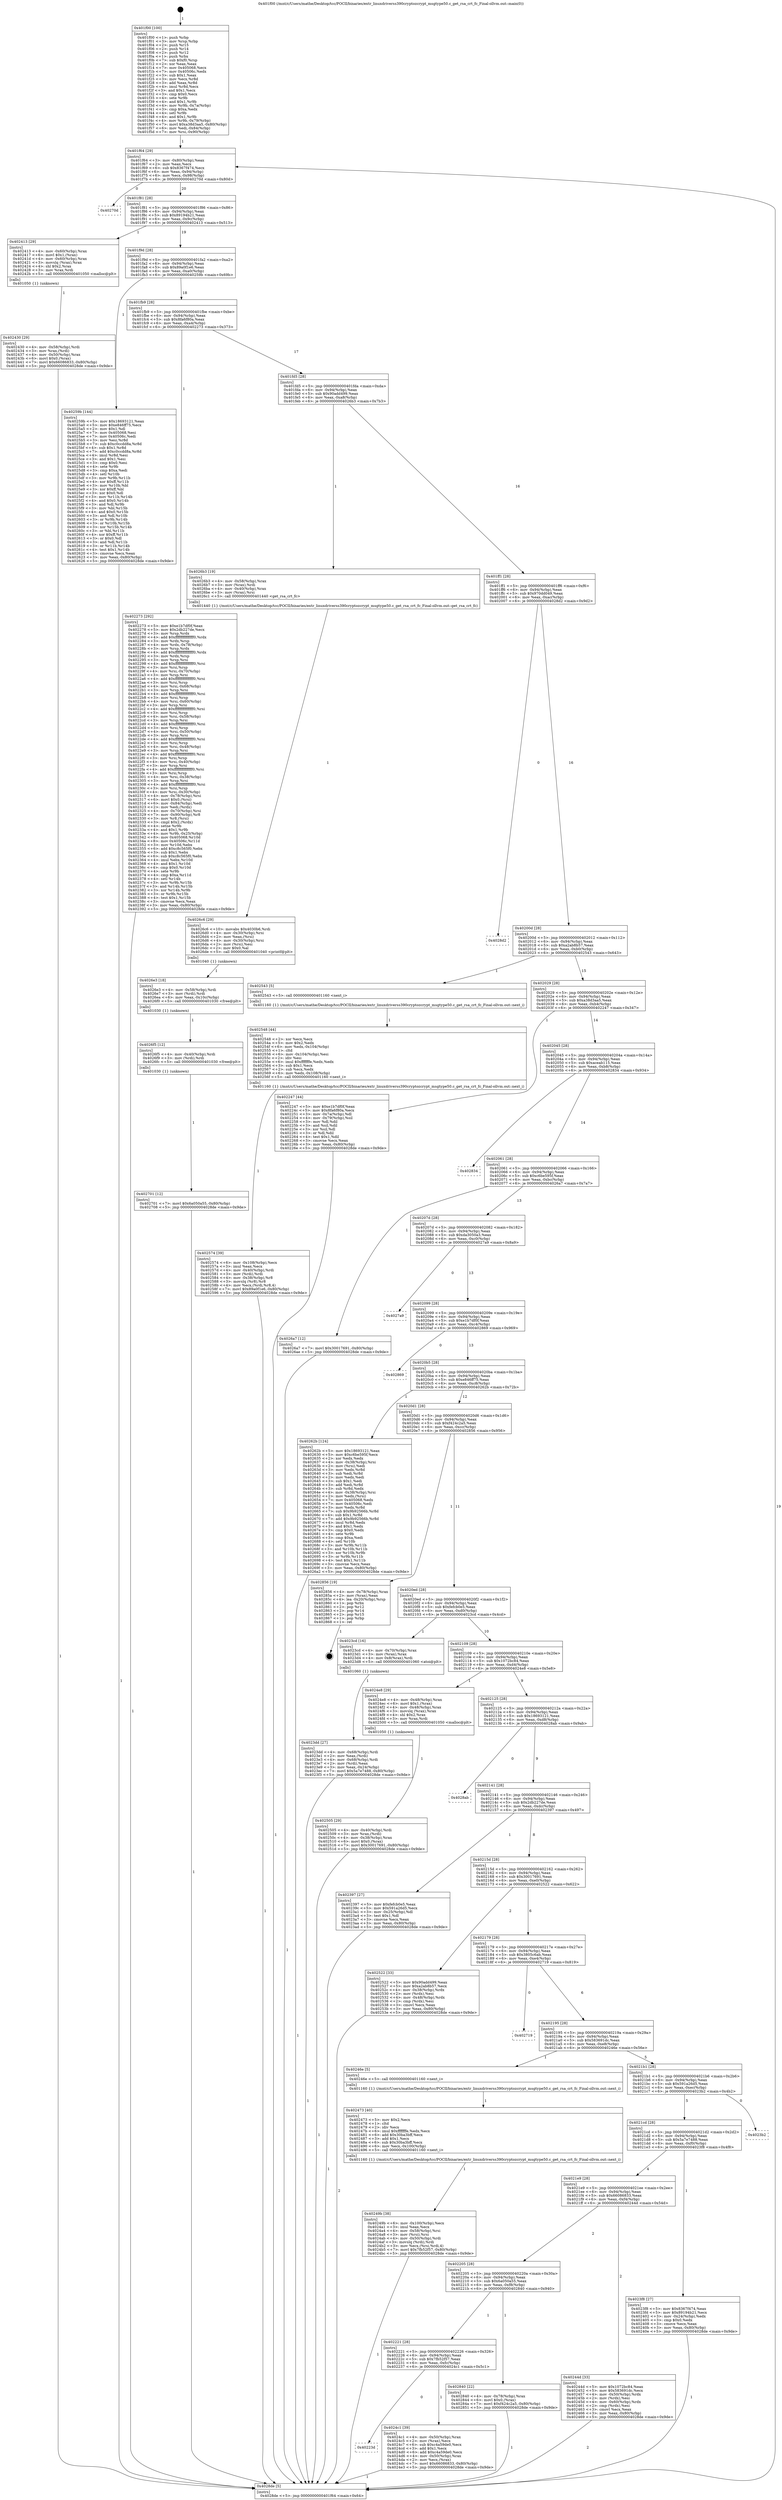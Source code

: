 digraph "0x401f00" {
  label = "0x401f00 (/mnt/c/Users/mathe/Desktop/tcc/POCII/binaries/extr_linuxdriverss390cryptozcrypt_msgtype50.c_get_rsa_crt_fc_Final-ollvm.out::main(0))"
  labelloc = "t"
  node[shape=record]

  Entry [label="",width=0.3,height=0.3,shape=circle,fillcolor=black,style=filled]
  "0x401f64" [label="{
     0x401f64 [29]\l
     | [instrs]\l
     &nbsp;&nbsp;0x401f64 \<+3\>: mov -0x80(%rbp),%eax\l
     &nbsp;&nbsp;0x401f67 \<+2\>: mov %eax,%ecx\l
     &nbsp;&nbsp;0x401f69 \<+6\>: sub $0x8367f474,%ecx\l
     &nbsp;&nbsp;0x401f6f \<+6\>: mov %eax,-0x94(%rbp)\l
     &nbsp;&nbsp;0x401f75 \<+6\>: mov %ecx,-0x98(%rbp)\l
     &nbsp;&nbsp;0x401f7b \<+6\>: je 000000000040270d \<main+0x80d\>\l
  }"]
  "0x40270d" [label="{
     0x40270d\l
  }", style=dashed]
  "0x401f81" [label="{
     0x401f81 [28]\l
     | [instrs]\l
     &nbsp;&nbsp;0x401f81 \<+5\>: jmp 0000000000401f86 \<main+0x86\>\l
     &nbsp;&nbsp;0x401f86 \<+6\>: mov -0x94(%rbp),%eax\l
     &nbsp;&nbsp;0x401f8c \<+5\>: sub $0x89194b21,%eax\l
     &nbsp;&nbsp;0x401f91 \<+6\>: mov %eax,-0x9c(%rbp)\l
     &nbsp;&nbsp;0x401f97 \<+6\>: je 0000000000402413 \<main+0x513\>\l
  }"]
  Exit [label="",width=0.3,height=0.3,shape=circle,fillcolor=black,style=filled,peripheries=2]
  "0x402413" [label="{
     0x402413 [29]\l
     | [instrs]\l
     &nbsp;&nbsp;0x402413 \<+4\>: mov -0x60(%rbp),%rax\l
     &nbsp;&nbsp;0x402417 \<+6\>: movl $0x1,(%rax)\l
     &nbsp;&nbsp;0x40241d \<+4\>: mov -0x60(%rbp),%rax\l
     &nbsp;&nbsp;0x402421 \<+3\>: movslq (%rax),%rax\l
     &nbsp;&nbsp;0x402424 \<+4\>: shl $0x2,%rax\l
     &nbsp;&nbsp;0x402428 \<+3\>: mov %rax,%rdi\l
     &nbsp;&nbsp;0x40242b \<+5\>: call 0000000000401050 \<malloc@plt\>\l
     | [calls]\l
     &nbsp;&nbsp;0x401050 \{1\} (unknown)\l
  }"]
  "0x401f9d" [label="{
     0x401f9d [28]\l
     | [instrs]\l
     &nbsp;&nbsp;0x401f9d \<+5\>: jmp 0000000000401fa2 \<main+0xa2\>\l
     &nbsp;&nbsp;0x401fa2 \<+6\>: mov -0x94(%rbp),%eax\l
     &nbsp;&nbsp;0x401fa8 \<+5\>: sub $0x89a0f1e6,%eax\l
     &nbsp;&nbsp;0x401fad \<+6\>: mov %eax,-0xa0(%rbp)\l
     &nbsp;&nbsp;0x401fb3 \<+6\>: je 000000000040259b \<main+0x69b\>\l
  }"]
  "0x402701" [label="{
     0x402701 [12]\l
     | [instrs]\l
     &nbsp;&nbsp;0x402701 \<+7\>: movl $0x6a050a55,-0x80(%rbp)\l
     &nbsp;&nbsp;0x402708 \<+5\>: jmp 00000000004028de \<main+0x9de\>\l
  }"]
  "0x40259b" [label="{
     0x40259b [144]\l
     | [instrs]\l
     &nbsp;&nbsp;0x40259b \<+5\>: mov $0x18693121,%eax\l
     &nbsp;&nbsp;0x4025a0 \<+5\>: mov $0xe846ff75,%ecx\l
     &nbsp;&nbsp;0x4025a5 \<+2\>: mov $0x1,%dl\l
     &nbsp;&nbsp;0x4025a7 \<+7\>: mov 0x405068,%esi\l
     &nbsp;&nbsp;0x4025ae \<+7\>: mov 0x40506c,%edi\l
     &nbsp;&nbsp;0x4025b5 \<+3\>: mov %esi,%r8d\l
     &nbsp;&nbsp;0x4025b8 \<+7\>: sub $0xc0ccdd8a,%r8d\l
     &nbsp;&nbsp;0x4025bf \<+4\>: sub $0x1,%r8d\l
     &nbsp;&nbsp;0x4025c3 \<+7\>: add $0xc0ccdd8a,%r8d\l
     &nbsp;&nbsp;0x4025ca \<+4\>: imul %r8d,%esi\l
     &nbsp;&nbsp;0x4025ce \<+3\>: and $0x1,%esi\l
     &nbsp;&nbsp;0x4025d1 \<+3\>: cmp $0x0,%esi\l
     &nbsp;&nbsp;0x4025d4 \<+4\>: sete %r9b\l
     &nbsp;&nbsp;0x4025d8 \<+3\>: cmp $0xa,%edi\l
     &nbsp;&nbsp;0x4025db \<+4\>: setl %r10b\l
     &nbsp;&nbsp;0x4025df \<+3\>: mov %r9b,%r11b\l
     &nbsp;&nbsp;0x4025e2 \<+4\>: xor $0xff,%r11b\l
     &nbsp;&nbsp;0x4025e6 \<+3\>: mov %r10b,%bl\l
     &nbsp;&nbsp;0x4025e9 \<+3\>: xor $0xff,%bl\l
     &nbsp;&nbsp;0x4025ec \<+3\>: xor $0x0,%dl\l
     &nbsp;&nbsp;0x4025ef \<+3\>: mov %r11b,%r14b\l
     &nbsp;&nbsp;0x4025f2 \<+4\>: and $0x0,%r14b\l
     &nbsp;&nbsp;0x4025f6 \<+3\>: and %dl,%r9b\l
     &nbsp;&nbsp;0x4025f9 \<+3\>: mov %bl,%r15b\l
     &nbsp;&nbsp;0x4025fc \<+4\>: and $0x0,%r15b\l
     &nbsp;&nbsp;0x402600 \<+3\>: and %dl,%r10b\l
     &nbsp;&nbsp;0x402603 \<+3\>: or %r9b,%r14b\l
     &nbsp;&nbsp;0x402606 \<+3\>: or %r10b,%r15b\l
     &nbsp;&nbsp;0x402609 \<+3\>: xor %r15b,%r14b\l
     &nbsp;&nbsp;0x40260c \<+3\>: or %bl,%r11b\l
     &nbsp;&nbsp;0x40260f \<+4\>: xor $0xff,%r11b\l
     &nbsp;&nbsp;0x402613 \<+3\>: or $0x0,%dl\l
     &nbsp;&nbsp;0x402616 \<+3\>: and %dl,%r11b\l
     &nbsp;&nbsp;0x402619 \<+3\>: or %r11b,%r14b\l
     &nbsp;&nbsp;0x40261c \<+4\>: test $0x1,%r14b\l
     &nbsp;&nbsp;0x402620 \<+3\>: cmovne %ecx,%eax\l
     &nbsp;&nbsp;0x402623 \<+3\>: mov %eax,-0x80(%rbp)\l
     &nbsp;&nbsp;0x402626 \<+5\>: jmp 00000000004028de \<main+0x9de\>\l
  }"]
  "0x401fb9" [label="{
     0x401fb9 [28]\l
     | [instrs]\l
     &nbsp;&nbsp;0x401fb9 \<+5\>: jmp 0000000000401fbe \<main+0xbe\>\l
     &nbsp;&nbsp;0x401fbe \<+6\>: mov -0x94(%rbp),%eax\l
     &nbsp;&nbsp;0x401fc4 \<+5\>: sub $0x8fa6f80a,%eax\l
     &nbsp;&nbsp;0x401fc9 \<+6\>: mov %eax,-0xa4(%rbp)\l
     &nbsp;&nbsp;0x401fcf \<+6\>: je 0000000000402273 \<main+0x373\>\l
  }"]
  "0x4026f5" [label="{
     0x4026f5 [12]\l
     | [instrs]\l
     &nbsp;&nbsp;0x4026f5 \<+4\>: mov -0x40(%rbp),%rdi\l
     &nbsp;&nbsp;0x4026f9 \<+3\>: mov (%rdi),%rdi\l
     &nbsp;&nbsp;0x4026fc \<+5\>: call 0000000000401030 \<free@plt\>\l
     | [calls]\l
     &nbsp;&nbsp;0x401030 \{1\} (unknown)\l
  }"]
  "0x402273" [label="{
     0x402273 [292]\l
     | [instrs]\l
     &nbsp;&nbsp;0x402273 \<+5\>: mov $0xe1b7df0f,%eax\l
     &nbsp;&nbsp;0x402278 \<+5\>: mov $0x2db227de,%ecx\l
     &nbsp;&nbsp;0x40227d \<+3\>: mov %rsp,%rdx\l
     &nbsp;&nbsp;0x402280 \<+4\>: add $0xfffffffffffffff0,%rdx\l
     &nbsp;&nbsp;0x402284 \<+3\>: mov %rdx,%rsp\l
     &nbsp;&nbsp;0x402287 \<+4\>: mov %rdx,-0x78(%rbp)\l
     &nbsp;&nbsp;0x40228b \<+3\>: mov %rsp,%rdx\l
     &nbsp;&nbsp;0x40228e \<+4\>: add $0xfffffffffffffff0,%rdx\l
     &nbsp;&nbsp;0x402292 \<+3\>: mov %rdx,%rsp\l
     &nbsp;&nbsp;0x402295 \<+3\>: mov %rsp,%rsi\l
     &nbsp;&nbsp;0x402298 \<+4\>: add $0xfffffffffffffff0,%rsi\l
     &nbsp;&nbsp;0x40229c \<+3\>: mov %rsi,%rsp\l
     &nbsp;&nbsp;0x40229f \<+4\>: mov %rsi,-0x70(%rbp)\l
     &nbsp;&nbsp;0x4022a3 \<+3\>: mov %rsp,%rsi\l
     &nbsp;&nbsp;0x4022a6 \<+4\>: add $0xfffffffffffffff0,%rsi\l
     &nbsp;&nbsp;0x4022aa \<+3\>: mov %rsi,%rsp\l
     &nbsp;&nbsp;0x4022ad \<+4\>: mov %rsi,-0x68(%rbp)\l
     &nbsp;&nbsp;0x4022b1 \<+3\>: mov %rsp,%rsi\l
     &nbsp;&nbsp;0x4022b4 \<+4\>: add $0xfffffffffffffff0,%rsi\l
     &nbsp;&nbsp;0x4022b8 \<+3\>: mov %rsi,%rsp\l
     &nbsp;&nbsp;0x4022bb \<+4\>: mov %rsi,-0x60(%rbp)\l
     &nbsp;&nbsp;0x4022bf \<+3\>: mov %rsp,%rsi\l
     &nbsp;&nbsp;0x4022c2 \<+4\>: add $0xfffffffffffffff0,%rsi\l
     &nbsp;&nbsp;0x4022c6 \<+3\>: mov %rsi,%rsp\l
     &nbsp;&nbsp;0x4022c9 \<+4\>: mov %rsi,-0x58(%rbp)\l
     &nbsp;&nbsp;0x4022cd \<+3\>: mov %rsp,%rsi\l
     &nbsp;&nbsp;0x4022d0 \<+4\>: add $0xfffffffffffffff0,%rsi\l
     &nbsp;&nbsp;0x4022d4 \<+3\>: mov %rsi,%rsp\l
     &nbsp;&nbsp;0x4022d7 \<+4\>: mov %rsi,-0x50(%rbp)\l
     &nbsp;&nbsp;0x4022db \<+3\>: mov %rsp,%rsi\l
     &nbsp;&nbsp;0x4022de \<+4\>: add $0xfffffffffffffff0,%rsi\l
     &nbsp;&nbsp;0x4022e2 \<+3\>: mov %rsi,%rsp\l
     &nbsp;&nbsp;0x4022e5 \<+4\>: mov %rsi,-0x48(%rbp)\l
     &nbsp;&nbsp;0x4022e9 \<+3\>: mov %rsp,%rsi\l
     &nbsp;&nbsp;0x4022ec \<+4\>: add $0xfffffffffffffff0,%rsi\l
     &nbsp;&nbsp;0x4022f0 \<+3\>: mov %rsi,%rsp\l
     &nbsp;&nbsp;0x4022f3 \<+4\>: mov %rsi,-0x40(%rbp)\l
     &nbsp;&nbsp;0x4022f7 \<+3\>: mov %rsp,%rsi\l
     &nbsp;&nbsp;0x4022fa \<+4\>: add $0xfffffffffffffff0,%rsi\l
     &nbsp;&nbsp;0x4022fe \<+3\>: mov %rsi,%rsp\l
     &nbsp;&nbsp;0x402301 \<+4\>: mov %rsi,-0x38(%rbp)\l
     &nbsp;&nbsp;0x402305 \<+3\>: mov %rsp,%rsi\l
     &nbsp;&nbsp;0x402308 \<+4\>: add $0xfffffffffffffff0,%rsi\l
     &nbsp;&nbsp;0x40230c \<+3\>: mov %rsi,%rsp\l
     &nbsp;&nbsp;0x40230f \<+4\>: mov %rsi,-0x30(%rbp)\l
     &nbsp;&nbsp;0x402313 \<+4\>: mov -0x78(%rbp),%rsi\l
     &nbsp;&nbsp;0x402317 \<+6\>: movl $0x0,(%rsi)\l
     &nbsp;&nbsp;0x40231d \<+6\>: mov -0x84(%rbp),%edi\l
     &nbsp;&nbsp;0x402323 \<+2\>: mov %edi,(%rdx)\l
     &nbsp;&nbsp;0x402325 \<+4\>: mov -0x70(%rbp),%rsi\l
     &nbsp;&nbsp;0x402329 \<+7\>: mov -0x90(%rbp),%r8\l
     &nbsp;&nbsp;0x402330 \<+3\>: mov %r8,(%rsi)\l
     &nbsp;&nbsp;0x402333 \<+3\>: cmpl $0x2,(%rdx)\l
     &nbsp;&nbsp;0x402336 \<+4\>: setne %r9b\l
     &nbsp;&nbsp;0x40233a \<+4\>: and $0x1,%r9b\l
     &nbsp;&nbsp;0x40233e \<+4\>: mov %r9b,-0x25(%rbp)\l
     &nbsp;&nbsp;0x402342 \<+8\>: mov 0x405068,%r10d\l
     &nbsp;&nbsp;0x40234a \<+8\>: mov 0x40506c,%r11d\l
     &nbsp;&nbsp;0x402352 \<+3\>: mov %r10d,%ebx\l
     &nbsp;&nbsp;0x402355 \<+6\>: add $0xc8c565f0,%ebx\l
     &nbsp;&nbsp;0x40235b \<+3\>: sub $0x1,%ebx\l
     &nbsp;&nbsp;0x40235e \<+6\>: sub $0xc8c565f0,%ebx\l
     &nbsp;&nbsp;0x402364 \<+4\>: imul %ebx,%r10d\l
     &nbsp;&nbsp;0x402368 \<+4\>: and $0x1,%r10d\l
     &nbsp;&nbsp;0x40236c \<+4\>: cmp $0x0,%r10d\l
     &nbsp;&nbsp;0x402370 \<+4\>: sete %r9b\l
     &nbsp;&nbsp;0x402374 \<+4\>: cmp $0xa,%r11d\l
     &nbsp;&nbsp;0x402378 \<+4\>: setl %r14b\l
     &nbsp;&nbsp;0x40237c \<+3\>: mov %r9b,%r15b\l
     &nbsp;&nbsp;0x40237f \<+3\>: and %r14b,%r15b\l
     &nbsp;&nbsp;0x402382 \<+3\>: xor %r14b,%r9b\l
     &nbsp;&nbsp;0x402385 \<+3\>: or %r9b,%r15b\l
     &nbsp;&nbsp;0x402388 \<+4\>: test $0x1,%r15b\l
     &nbsp;&nbsp;0x40238c \<+3\>: cmovne %ecx,%eax\l
     &nbsp;&nbsp;0x40238f \<+3\>: mov %eax,-0x80(%rbp)\l
     &nbsp;&nbsp;0x402392 \<+5\>: jmp 00000000004028de \<main+0x9de\>\l
  }"]
  "0x401fd5" [label="{
     0x401fd5 [28]\l
     | [instrs]\l
     &nbsp;&nbsp;0x401fd5 \<+5\>: jmp 0000000000401fda \<main+0xda\>\l
     &nbsp;&nbsp;0x401fda \<+6\>: mov -0x94(%rbp),%eax\l
     &nbsp;&nbsp;0x401fe0 \<+5\>: sub $0x90add499,%eax\l
     &nbsp;&nbsp;0x401fe5 \<+6\>: mov %eax,-0xa8(%rbp)\l
     &nbsp;&nbsp;0x401feb \<+6\>: je 00000000004026b3 \<main+0x7b3\>\l
  }"]
  "0x4026e3" [label="{
     0x4026e3 [18]\l
     | [instrs]\l
     &nbsp;&nbsp;0x4026e3 \<+4\>: mov -0x58(%rbp),%rdi\l
     &nbsp;&nbsp;0x4026e7 \<+3\>: mov (%rdi),%rdi\l
     &nbsp;&nbsp;0x4026ea \<+6\>: mov %eax,-0x10c(%rbp)\l
     &nbsp;&nbsp;0x4026f0 \<+5\>: call 0000000000401030 \<free@plt\>\l
     | [calls]\l
     &nbsp;&nbsp;0x401030 \{1\} (unknown)\l
  }"]
  "0x4026b3" [label="{
     0x4026b3 [19]\l
     | [instrs]\l
     &nbsp;&nbsp;0x4026b3 \<+4\>: mov -0x58(%rbp),%rax\l
     &nbsp;&nbsp;0x4026b7 \<+3\>: mov (%rax),%rdi\l
     &nbsp;&nbsp;0x4026ba \<+4\>: mov -0x40(%rbp),%rax\l
     &nbsp;&nbsp;0x4026be \<+3\>: mov (%rax),%rsi\l
     &nbsp;&nbsp;0x4026c1 \<+5\>: call 0000000000401440 \<get_rsa_crt_fc\>\l
     | [calls]\l
     &nbsp;&nbsp;0x401440 \{1\} (/mnt/c/Users/mathe/Desktop/tcc/POCII/binaries/extr_linuxdriverss390cryptozcrypt_msgtype50.c_get_rsa_crt_fc_Final-ollvm.out::get_rsa_crt_fc)\l
  }"]
  "0x401ff1" [label="{
     0x401ff1 [28]\l
     | [instrs]\l
     &nbsp;&nbsp;0x401ff1 \<+5\>: jmp 0000000000401ff6 \<main+0xf6\>\l
     &nbsp;&nbsp;0x401ff6 \<+6\>: mov -0x94(%rbp),%eax\l
     &nbsp;&nbsp;0x401ffc \<+5\>: sub $0x970dd049,%eax\l
     &nbsp;&nbsp;0x402001 \<+6\>: mov %eax,-0xac(%rbp)\l
     &nbsp;&nbsp;0x402007 \<+6\>: je 00000000004028d2 \<main+0x9d2\>\l
  }"]
  "0x4026c6" [label="{
     0x4026c6 [29]\l
     | [instrs]\l
     &nbsp;&nbsp;0x4026c6 \<+10\>: movabs $0x4030b6,%rdi\l
     &nbsp;&nbsp;0x4026d0 \<+4\>: mov -0x30(%rbp),%rsi\l
     &nbsp;&nbsp;0x4026d4 \<+2\>: mov %eax,(%rsi)\l
     &nbsp;&nbsp;0x4026d6 \<+4\>: mov -0x30(%rbp),%rsi\l
     &nbsp;&nbsp;0x4026da \<+2\>: mov (%rsi),%esi\l
     &nbsp;&nbsp;0x4026dc \<+2\>: mov $0x0,%al\l
     &nbsp;&nbsp;0x4026de \<+5\>: call 0000000000401040 \<printf@plt\>\l
     | [calls]\l
     &nbsp;&nbsp;0x401040 \{1\} (unknown)\l
  }"]
  "0x4028d2" [label="{
     0x4028d2\l
  }", style=dashed]
  "0x40200d" [label="{
     0x40200d [28]\l
     | [instrs]\l
     &nbsp;&nbsp;0x40200d \<+5\>: jmp 0000000000402012 \<main+0x112\>\l
     &nbsp;&nbsp;0x402012 \<+6\>: mov -0x94(%rbp),%eax\l
     &nbsp;&nbsp;0x402018 \<+5\>: sub $0xa2ab8b57,%eax\l
     &nbsp;&nbsp;0x40201d \<+6\>: mov %eax,-0xb0(%rbp)\l
     &nbsp;&nbsp;0x402023 \<+6\>: je 0000000000402543 \<main+0x643\>\l
  }"]
  "0x402574" [label="{
     0x402574 [39]\l
     | [instrs]\l
     &nbsp;&nbsp;0x402574 \<+6\>: mov -0x108(%rbp),%ecx\l
     &nbsp;&nbsp;0x40257a \<+3\>: imul %eax,%ecx\l
     &nbsp;&nbsp;0x40257d \<+4\>: mov -0x40(%rbp),%rdi\l
     &nbsp;&nbsp;0x402581 \<+3\>: mov (%rdi),%rdi\l
     &nbsp;&nbsp;0x402584 \<+4\>: mov -0x38(%rbp),%r8\l
     &nbsp;&nbsp;0x402588 \<+3\>: movslq (%r8),%r8\l
     &nbsp;&nbsp;0x40258b \<+4\>: mov %ecx,(%rdi,%r8,4)\l
     &nbsp;&nbsp;0x40258f \<+7\>: movl $0x89a0f1e6,-0x80(%rbp)\l
     &nbsp;&nbsp;0x402596 \<+5\>: jmp 00000000004028de \<main+0x9de\>\l
  }"]
  "0x402543" [label="{
     0x402543 [5]\l
     | [instrs]\l
     &nbsp;&nbsp;0x402543 \<+5\>: call 0000000000401160 \<next_i\>\l
     | [calls]\l
     &nbsp;&nbsp;0x401160 \{1\} (/mnt/c/Users/mathe/Desktop/tcc/POCII/binaries/extr_linuxdriverss390cryptozcrypt_msgtype50.c_get_rsa_crt_fc_Final-ollvm.out::next_i)\l
  }"]
  "0x402029" [label="{
     0x402029 [28]\l
     | [instrs]\l
     &nbsp;&nbsp;0x402029 \<+5\>: jmp 000000000040202e \<main+0x12e\>\l
     &nbsp;&nbsp;0x40202e \<+6\>: mov -0x94(%rbp),%eax\l
     &nbsp;&nbsp;0x402034 \<+5\>: sub $0xa38d3aa5,%eax\l
     &nbsp;&nbsp;0x402039 \<+6\>: mov %eax,-0xb4(%rbp)\l
     &nbsp;&nbsp;0x40203f \<+6\>: je 0000000000402247 \<main+0x347\>\l
  }"]
  "0x402548" [label="{
     0x402548 [44]\l
     | [instrs]\l
     &nbsp;&nbsp;0x402548 \<+2\>: xor %ecx,%ecx\l
     &nbsp;&nbsp;0x40254a \<+5\>: mov $0x2,%edx\l
     &nbsp;&nbsp;0x40254f \<+6\>: mov %edx,-0x104(%rbp)\l
     &nbsp;&nbsp;0x402555 \<+1\>: cltd\l
     &nbsp;&nbsp;0x402556 \<+6\>: mov -0x104(%rbp),%esi\l
     &nbsp;&nbsp;0x40255c \<+2\>: idiv %esi\l
     &nbsp;&nbsp;0x40255e \<+6\>: imul $0xfffffffe,%edx,%edx\l
     &nbsp;&nbsp;0x402564 \<+3\>: sub $0x1,%ecx\l
     &nbsp;&nbsp;0x402567 \<+2\>: sub %ecx,%edx\l
     &nbsp;&nbsp;0x402569 \<+6\>: mov %edx,-0x108(%rbp)\l
     &nbsp;&nbsp;0x40256f \<+5\>: call 0000000000401160 \<next_i\>\l
     | [calls]\l
     &nbsp;&nbsp;0x401160 \{1\} (/mnt/c/Users/mathe/Desktop/tcc/POCII/binaries/extr_linuxdriverss390cryptozcrypt_msgtype50.c_get_rsa_crt_fc_Final-ollvm.out::next_i)\l
  }"]
  "0x402247" [label="{
     0x402247 [44]\l
     | [instrs]\l
     &nbsp;&nbsp;0x402247 \<+5\>: mov $0xe1b7df0f,%eax\l
     &nbsp;&nbsp;0x40224c \<+5\>: mov $0x8fa6f80a,%ecx\l
     &nbsp;&nbsp;0x402251 \<+3\>: mov -0x7a(%rbp),%dl\l
     &nbsp;&nbsp;0x402254 \<+4\>: mov -0x79(%rbp),%sil\l
     &nbsp;&nbsp;0x402258 \<+3\>: mov %dl,%dil\l
     &nbsp;&nbsp;0x40225b \<+3\>: and %sil,%dil\l
     &nbsp;&nbsp;0x40225e \<+3\>: xor %sil,%dl\l
     &nbsp;&nbsp;0x402261 \<+3\>: or %dl,%dil\l
     &nbsp;&nbsp;0x402264 \<+4\>: test $0x1,%dil\l
     &nbsp;&nbsp;0x402268 \<+3\>: cmovne %ecx,%eax\l
     &nbsp;&nbsp;0x40226b \<+3\>: mov %eax,-0x80(%rbp)\l
     &nbsp;&nbsp;0x40226e \<+5\>: jmp 00000000004028de \<main+0x9de\>\l
  }"]
  "0x402045" [label="{
     0x402045 [28]\l
     | [instrs]\l
     &nbsp;&nbsp;0x402045 \<+5\>: jmp 000000000040204a \<main+0x14a\>\l
     &nbsp;&nbsp;0x40204a \<+6\>: mov -0x94(%rbp),%eax\l
     &nbsp;&nbsp;0x402050 \<+5\>: sub $0xaceab115,%eax\l
     &nbsp;&nbsp;0x402055 \<+6\>: mov %eax,-0xb8(%rbp)\l
     &nbsp;&nbsp;0x40205b \<+6\>: je 0000000000402834 \<main+0x934\>\l
  }"]
  "0x4028de" [label="{
     0x4028de [5]\l
     | [instrs]\l
     &nbsp;&nbsp;0x4028de \<+5\>: jmp 0000000000401f64 \<main+0x64\>\l
  }"]
  "0x401f00" [label="{
     0x401f00 [100]\l
     | [instrs]\l
     &nbsp;&nbsp;0x401f00 \<+1\>: push %rbp\l
     &nbsp;&nbsp;0x401f01 \<+3\>: mov %rsp,%rbp\l
     &nbsp;&nbsp;0x401f04 \<+2\>: push %r15\l
     &nbsp;&nbsp;0x401f06 \<+2\>: push %r14\l
     &nbsp;&nbsp;0x401f08 \<+2\>: push %r12\l
     &nbsp;&nbsp;0x401f0a \<+1\>: push %rbx\l
     &nbsp;&nbsp;0x401f0b \<+7\>: sub $0xf0,%rsp\l
     &nbsp;&nbsp;0x401f12 \<+2\>: xor %eax,%eax\l
     &nbsp;&nbsp;0x401f14 \<+7\>: mov 0x405068,%ecx\l
     &nbsp;&nbsp;0x401f1b \<+7\>: mov 0x40506c,%edx\l
     &nbsp;&nbsp;0x401f22 \<+3\>: sub $0x1,%eax\l
     &nbsp;&nbsp;0x401f25 \<+3\>: mov %ecx,%r8d\l
     &nbsp;&nbsp;0x401f28 \<+3\>: add %eax,%r8d\l
     &nbsp;&nbsp;0x401f2b \<+4\>: imul %r8d,%ecx\l
     &nbsp;&nbsp;0x401f2f \<+3\>: and $0x1,%ecx\l
     &nbsp;&nbsp;0x401f32 \<+3\>: cmp $0x0,%ecx\l
     &nbsp;&nbsp;0x401f35 \<+4\>: sete %r9b\l
     &nbsp;&nbsp;0x401f39 \<+4\>: and $0x1,%r9b\l
     &nbsp;&nbsp;0x401f3d \<+4\>: mov %r9b,-0x7a(%rbp)\l
     &nbsp;&nbsp;0x401f41 \<+3\>: cmp $0xa,%edx\l
     &nbsp;&nbsp;0x401f44 \<+4\>: setl %r9b\l
     &nbsp;&nbsp;0x401f48 \<+4\>: and $0x1,%r9b\l
     &nbsp;&nbsp;0x401f4c \<+4\>: mov %r9b,-0x79(%rbp)\l
     &nbsp;&nbsp;0x401f50 \<+7\>: movl $0xa38d3aa5,-0x80(%rbp)\l
     &nbsp;&nbsp;0x401f57 \<+6\>: mov %edi,-0x84(%rbp)\l
     &nbsp;&nbsp;0x401f5d \<+7\>: mov %rsi,-0x90(%rbp)\l
  }"]
  "0x402505" [label="{
     0x402505 [29]\l
     | [instrs]\l
     &nbsp;&nbsp;0x402505 \<+4\>: mov -0x40(%rbp),%rdi\l
     &nbsp;&nbsp;0x402509 \<+3\>: mov %rax,(%rdi)\l
     &nbsp;&nbsp;0x40250c \<+4\>: mov -0x38(%rbp),%rax\l
     &nbsp;&nbsp;0x402510 \<+6\>: movl $0x0,(%rax)\l
     &nbsp;&nbsp;0x402516 \<+7\>: movl $0x30017691,-0x80(%rbp)\l
     &nbsp;&nbsp;0x40251d \<+5\>: jmp 00000000004028de \<main+0x9de\>\l
  }"]
  "0x40223d" [label="{
     0x40223d\l
  }", style=dashed]
  "0x402834" [label="{
     0x402834\l
  }", style=dashed]
  "0x402061" [label="{
     0x402061 [28]\l
     | [instrs]\l
     &nbsp;&nbsp;0x402061 \<+5\>: jmp 0000000000402066 \<main+0x166\>\l
     &nbsp;&nbsp;0x402066 \<+6\>: mov -0x94(%rbp),%eax\l
     &nbsp;&nbsp;0x40206c \<+5\>: sub $0xc6be595f,%eax\l
     &nbsp;&nbsp;0x402071 \<+6\>: mov %eax,-0xbc(%rbp)\l
     &nbsp;&nbsp;0x402077 \<+6\>: je 00000000004026a7 \<main+0x7a7\>\l
  }"]
  "0x4024c1" [label="{
     0x4024c1 [39]\l
     | [instrs]\l
     &nbsp;&nbsp;0x4024c1 \<+4\>: mov -0x50(%rbp),%rax\l
     &nbsp;&nbsp;0x4024c5 \<+2\>: mov (%rax),%ecx\l
     &nbsp;&nbsp;0x4024c7 \<+6\>: sub $0xc4a59de0,%ecx\l
     &nbsp;&nbsp;0x4024cd \<+3\>: add $0x1,%ecx\l
     &nbsp;&nbsp;0x4024d0 \<+6\>: add $0xc4a59de0,%ecx\l
     &nbsp;&nbsp;0x4024d6 \<+4\>: mov -0x50(%rbp),%rax\l
     &nbsp;&nbsp;0x4024da \<+2\>: mov %ecx,(%rax)\l
     &nbsp;&nbsp;0x4024dc \<+7\>: movl $0x66086833,-0x80(%rbp)\l
     &nbsp;&nbsp;0x4024e3 \<+5\>: jmp 00000000004028de \<main+0x9de\>\l
  }"]
  "0x4026a7" [label="{
     0x4026a7 [12]\l
     | [instrs]\l
     &nbsp;&nbsp;0x4026a7 \<+7\>: movl $0x30017691,-0x80(%rbp)\l
     &nbsp;&nbsp;0x4026ae \<+5\>: jmp 00000000004028de \<main+0x9de\>\l
  }"]
  "0x40207d" [label="{
     0x40207d [28]\l
     | [instrs]\l
     &nbsp;&nbsp;0x40207d \<+5\>: jmp 0000000000402082 \<main+0x182\>\l
     &nbsp;&nbsp;0x402082 \<+6\>: mov -0x94(%rbp),%eax\l
     &nbsp;&nbsp;0x402088 \<+5\>: sub $0xda3050a3,%eax\l
     &nbsp;&nbsp;0x40208d \<+6\>: mov %eax,-0xc0(%rbp)\l
     &nbsp;&nbsp;0x402093 \<+6\>: je 00000000004027a9 \<main+0x8a9\>\l
  }"]
  "0x402221" [label="{
     0x402221 [28]\l
     | [instrs]\l
     &nbsp;&nbsp;0x402221 \<+5\>: jmp 0000000000402226 \<main+0x326\>\l
     &nbsp;&nbsp;0x402226 \<+6\>: mov -0x94(%rbp),%eax\l
     &nbsp;&nbsp;0x40222c \<+5\>: sub $0x7fb52f57,%eax\l
     &nbsp;&nbsp;0x402231 \<+6\>: mov %eax,-0xfc(%rbp)\l
     &nbsp;&nbsp;0x402237 \<+6\>: je 00000000004024c1 \<main+0x5c1\>\l
  }"]
  "0x4027a9" [label="{
     0x4027a9\l
  }", style=dashed]
  "0x402099" [label="{
     0x402099 [28]\l
     | [instrs]\l
     &nbsp;&nbsp;0x402099 \<+5\>: jmp 000000000040209e \<main+0x19e\>\l
     &nbsp;&nbsp;0x40209e \<+6\>: mov -0x94(%rbp),%eax\l
     &nbsp;&nbsp;0x4020a4 \<+5\>: sub $0xe1b7df0f,%eax\l
     &nbsp;&nbsp;0x4020a9 \<+6\>: mov %eax,-0xc4(%rbp)\l
     &nbsp;&nbsp;0x4020af \<+6\>: je 0000000000402869 \<main+0x969\>\l
  }"]
  "0x402840" [label="{
     0x402840 [22]\l
     | [instrs]\l
     &nbsp;&nbsp;0x402840 \<+4\>: mov -0x78(%rbp),%rax\l
     &nbsp;&nbsp;0x402844 \<+6\>: movl $0x0,(%rax)\l
     &nbsp;&nbsp;0x40284a \<+7\>: movl $0xf424c2a5,-0x80(%rbp)\l
     &nbsp;&nbsp;0x402851 \<+5\>: jmp 00000000004028de \<main+0x9de\>\l
  }"]
  "0x402869" [label="{
     0x402869\l
  }", style=dashed]
  "0x4020b5" [label="{
     0x4020b5 [28]\l
     | [instrs]\l
     &nbsp;&nbsp;0x4020b5 \<+5\>: jmp 00000000004020ba \<main+0x1ba\>\l
     &nbsp;&nbsp;0x4020ba \<+6\>: mov -0x94(%rbp),%eax\l
     &nbsp;&nbsp;0x4020c0 \<+5\>: sub $0xe846ff75,%eax\l
     &nbsp;&nbsp;0x4020c5 \<+6\>: mov %eax,-0xc8(%rbp)\l
     &nbsp;&nbsp;0x4020cb \<+6\>: je 000000000040262b \<main+0x72b\>\l
  }"]
  "0x40249b" [label="{
     0x40249b [38]\l
     | [instrs]\l
     &nbsp;&nbsp;0x40249b \<+6\>: mov -0x100(%rbp),%ecx\l
     &nbsp;&nbsp;0x4024a1 \<+3\>: imul %eax,%ecx\l
     &nbsp;&nbsp;0x4024a4 \<+4\>: mov -0x58(%rbp),%rsi\l
     &nbsp;&nbsp;0x4024a8 \<+3\>: mov (%rsi),%rsi\l
     &nbsp;&nbsp;0x4024ab \<+4\>: mov -0x50(%rbp),%rdi\l
     &nbsp;&nbsp;0x4024af \<+3\>: movslq (%rdi),%rdi\l
     &nbsp;&nbsp;0x4024b2 \<+3\>: mov %ecx,(%rsi,%rdi,4)\l
     &nbsp;&nbsp;0x4024b5 \<+7\>: movl $0x7fb52f57,-0x80(%rbp)\l
     &nbsp;&nbsp;0x4024bc \<+5\>: jmp 00000000004028de \<main+0x9de\>\l
  }"]
  "0x40262b" [label="{
     0x40262b [124]\l
     | [instrs]\l
     &nbsp;&nbsp;0x40262b \<+5\>: mov $0x18693121,%eax\l
     &nbsp;&nbsp;0x402630 \<+5\>: mov $0xc6be595f,%ecx\l
     &nbsp;&nbsp;0x402635 \<+2\>: xor %edx,%edx\l
     &nbsp;&nbsp;0x402637 \<+4\>: mov -0x38(%rbp),%rsi\l
     &nbsp;&nbsp;0x40263b \<+2\>: mov (%rsi),%edi\l
     &nbsp;&nbsp;0x40263d \<+3\>: mov %edx,%r8d\l
     &nbsp;&nbsp;0x402640 \<+3\>: sub %edi,%r8d\l
     &nbsp;&nbsp;0x402643 \<+2\>: mov %edx,%edi\l
     &nbsp;&nbsp;0x402645 \<+3\>: sub $0x1,%edi\l
     &nbsp;&nbsp;0x402648 \<+3\>: add %edi,%r8d\l
     &nbsp;&nbsp;0x40264b \<+3\>: sub %r8d,%edx\l
     &nbsp;&nbsp;0x40264e \<+4\>: mov -0x38(%rbp),%rsi\l
     &nbsp;&nbsp;0x402652 \<+2\>: mov %edx,(%rsi)\l
     &nbsp;&nbsp;0x402654 \<+7\>: mov 0x405068,%edx\l
     &nbsp;&nbsp;0x40265b \<+7\>: mov 0x40506c,%edi\l
     &nbsp;&nbsp;0x402662 \<+3\>: mov %edx,%r8d\l
     &nbsp;&nbsp;0x402665 \<+7\>: sub $0x9b92566b,%r8d\l
     &nbsp;&nbsp;0x40266c \<+4\>: sub $0x1,%r8d\l
     &nbsp;&nbsp;0x402670 \<+7\>: add $0x9b92566b,%r8d\l
     &nbsp;&nbsp;0x402677 \<+4\>: imul %r8d,%edx\l
     &nbsp;&nbsp;0x40267b \<+3\>: and $0x1,%edx\l
     &nbsp;&nbsp;0x40267e \<+3\>: cmp $0x0,%edx\l
     &nbsp;&nbsp;0x402681 \<+4\>: sete %r9b\l
     &nbsp;&nbsp;0x402685 \<+3\>: cmp $0xa,%edi\l
     &nbsp;&nbsp;0x402688 \<+4\>: setl %r10b\l
     &nbsp;&nbsp;0x40268c \<+3\>: mov %r9b,%r11b\l
     &nbsp;&nbsp;0x40268f \<+3\>: and %r10b,%r11b\l
     &nbsp;&nbsp;0x402692 \<+3\>: xor %r10b,%r9b\l
     &nbsp;&nbsp;0x402695 \<+3\>: or %r9b,%r11b\l
     &nbsp;&nbsp;0x402698 \<+4\>: test $0x1,%r11b\l
     &nbsp;&nbsp;0x40269c \<+3\>: cmovne %ecx,%eax\l
     &nbsp;&nbsp;0x40269f \<+3\>: mov %eax,-0x80(%rbp)\l
     &nbsp;&nbsp;0x4026a2 \<+5\>: jmp 00000000004028de \<main+0x9de\>\l
  }"]
  "0x4020d1" [label="{
     0x4020d1 [28]\l
     | [instrs]\l
     &nbsp;&nbsp;0x4020d1 \<+5\>: jmp 00000000004020d6 \<main+0x1d6\>\l
     &nbsp;&nbsp;0x4020d6 \<+6\>: mov -0x94(%rbp),%eax\l
     &nbsp;&nbsp;0x4020dc \<+5\>: sub $0xf424c2a5,%eax\l
     &nbsp;&nbsp;0x4020e1 \<+6\>: mov %eax,-0xcc(%rbp)\l
     &nbsp;&nbsp;0x4020e7 \<+6\>: je 0000000000402856 \<main+0x956\>\l
  }"]
  "0x402473" [label="{
     0x402473 [40]\l
     | [instrs]\l
     &nbsp;&nbsp;0x402473 \<+5\>: mov $0x2,%ecx\l
     &nbsp;&nbsp;0x402478 \<+1\>: cltd\l
     &nbsp;&nbsp;0x402479 \<+2\>: idiv %ecx\l
     &nbsp;&nbsp;0x40247b \<+6\>: imul $0xfffffffe,%edx,%ecx\l
     &nbsp;&nbsp;0x402481 \<+6\>: add $0x30ba3bff,%ecx\l
     &nbsp;&nbsp;0x402487 \<+3\>: add $0x1,%ecx\l
     &nbsp;&nbsp;0x40248a \<+6\>: sub $0x30ba3bff,%ecx\l
     &nbsp;&nbsp;0x402490 \<+6\>: mov %ecx,-0x100(%rbp)\l
     &nbsp;&nbsp;0x402496 \<+5\>: call 0000000000401160 \<next_i\>\l
     | [calls]\l
     &nbsp;&nbsp;0x401160 \{1\} (/mnt/c/Users/mathe/Desktop/tcc/POCII/binaries/extr_linuxdriverss390cryptozcrypt_msgtype50.c_get_rsa_crt_fc_Final-ollvm.out::next_i)\l
  }"]
  "0x402856" [label="{
     0x402856 [19]\l
     | [instrs]\l
     &nbsp;&nbsp;0x402856 \<+4\>: mov -0x78(%rbp),%rax\l
     &nbsp;&nbsp;0x40285a \<+2\>: mov (%rax),%eax\l
     &nbsp;&nbsp;0x40285c \<+4\>: lea -0x20(%rbp),%rsp\l
     &nbsp;&nbsp;0x402860 \<+1\>: pop %rbx\l
     &nbsp;&nbsp;0x402861 \<+2\>: pop %r12\l
     &nbsp;&nbsp;0x402863 \<+2\>: pop %r14\l
     &nbsp;&nbsp;0x402865 \<+2\>: pop %r15\l
     &nbsp;&nbsp;0x402867 \<+1\>: pop %rbp\l
     &nbsp;&nbsp;0x402868 \<+1\>: ret\l
  }"]
  "0x4020ed" [label="{
     0x4020ed [28]\l
     | [instrs]\l
     &nbsp;&nbsp;0x4020ed \<+5\>: jmp 00000000004020f2 \<main+0x1f2\>\l
     &nbsp;&nbsp;0x4020f2 \<+6\>: mov -0x94(%rbp),%eax\l
     &nbsp;&nbsp;0x4020f8 \<+5\>: sub $0xfefcb0e5,%eax\l
     &nbsp;&nbsp;0x4020fd \<+6\>: mov %eax,-0xd0(%rbp)\l
     &nbsp;&nbsp;0x402103 \<+6\>: je 00000000004023cd \<main+0x4cd\>\l
  }"]
  "0x402205" [label="{
     0x402205 [28]\l
     | [instrs]\l
     &nbsp;&nbsp;0x402205 \<+5\>: jmp 000000000040220a \<main+0x30a\>\l
     &nbsp;&nbsp;0x40220a \<+6\>: mov -0x94(%rbp),%eax\l
     &nbsp;&nbsp;0x402210 \<+5\>: sub $0x6a050a55,%eax\l
     &nbsp;&nbsp;0x402215 \<+6\>: mov %eax,-0xf8(%rbp)\l
     &nbsp;&nbsp;0x40221b \<+6\>: je 0000000000402840 \<main+0x940\>\l
  }"]
  "0x4023cd" [label="{
     0x4023cd [16]\l
     | [instrs]\l
     &nbsp;&nbsp;0x4023cd \<+4\>: mov -0x70(%rbp),%rax\l
     &nbsp;&nbsp;0x4023d1 \<+3\>: mov (%rax),%rax\l
     &nbsp;&nbsp;0x4023d4 \<+4\>: mov 0x8(%rax),%rdi\l
     &nbsp;&nbsp;0x4023d8 \<+5\>: call 0000000000401060 \<atoi@plt\>\l
     | [calls]\l
     &nbsp;&nbsp;0x401060 \{1\} (unknown)\l
  }"]
  "0x402109" [label="{
     0x402109 [28]\l
     | [instrs]\l
     &nbsp;&nbsp;0x402109 \<+5\>: jmp 000000000040210e \<main+0x20e\>\l
     &nbsp;&nbsp;0x40210e \<+6\>: mov -0x94(%rbp),%eax\l
     &nbsp;&nbsp;0x402114 \<+5\>: sub $0x1072bc84,%eax\l
     &nbsp;&nbsp;0x402119 \<+6\>: mov %eax,-0xd4(%rbp)\l
     &nbsp;&nbsp;0x40211f \<+6\>: je 00000000004024e8 \<main+0x5e8\>\l
  }"]
  "0x40244d" [label="{
     0x40244d [33]\l
     | [instrs]\l
     &nbsp;&nbsp;0x40244d \<+5\>: mov $0x1072bc84,%eax\l
     &nbsp;&nbsp;0x402452 \<+5\>: mov $0x583691dc,%ecx\l
     &nbsp;&nbsp;0x402457 \<+4\>: mov -0x50(%rbp),%rdx\l
     &nbsp;&nbsp;0x40245b \<+2\>: mov (%rdx),%esi\l
     &nbsp;&nbsp;0x40245d \<+4\>: mov -0x60(%rbp),%rdx\l
     &nbsp;&nbsp;0x402461 \<+2\>: cmp (%rdx),%esi\l
     &nbsp;&nbsp;0x402463 \<+3\>: cmovl %ecx,%eax\l
     &nbsp;&nbsp;0x402466 \<+3\>: mov %eax,-0x80(%rbp)\l
     &nbsp;&nbsp;0x402469 \<+5\>: jmp 00000000004028de \<main+0x9de\>\l
  }"]
  "0x4024e8" [label="{
     0x4024e8 [29]\l
     | [instrs]\l
     &nbsp;&nbsp;0x4024e8 \<+4\>: mov -0x48(%rbp),%rax\l
     &nbsp;&nbsp;0x4024ec \<+6\>: movl $0x1,(%rax)\l
     &nbsp;&nbsp;0x4024f2 \<+4\>: mov -0x48(%rbp),%rax\l
     &nbsp;&nbsp;0x4024f6 \<+3\>: movslq (%rax),%rax\l
     &nbsp;&nbsp;0x4024f9 \<+4\>: shl $0x2,%rax\l
     &nbsp;&nbsp;0x4024fd \<+3\>: mov %rax,%rdi\l
     &nbsp;&nbsp;0x402500 \<+5\>: call 0000000000401050 \<malloc@plt\>\l
     | [calls]\l
     &nbsp;&nbsp;0x401050 \{1\} (unknown)\l
  }"]
  "0x402125" [label="{
     0x402125 [28]\l
     | [instrs]\l
     &nbsp;&nbsp;0x402125 \<+5\>: jmp 000000000040212a \<main+0x22a\>\l
     &nbsp;&nbsp;0x40212a \<+6\>: mov -0x94(%rbp),%eax\l
     &nbsp;&nbsp;0x402130 \<+5\>: sub $0x18693121,%eax\l
     &nbsp;&nbsp;0x402135 \<+6\>: mov %eax,-0xd8(%rbp)\l
     &nbsp;&nbsp;0x40213b \<+6\>: je 00000000004028ab \<main+0x9ab\>\l
  }"]
  "0x402430" [label="{
     0x402430 [29]\l
     | [instrs]\l
     &nbsp;&nbsp;0x402430 \<+4\>: mov -0x58(%rbp),%rdi\l
     &nbsp;&nbsp;0x402434 \<+3\>: mov %rax,(%rdi)\l
     &nbsp;&nbsp;0x402437 \<+4\>: mov -0x50(%rbp),%rax\l
     &nbsp;&nbsp;0x40243b \<+6\>: movl $0x0,(%rax)\l
     &nbsp;&nbsp;0x402441 \<+7\>: movl $0x66086833,-0x80(%rbp)\l
     &nbsp;&nbsp;0x402448 \<+5\>: jmp 00000000004028de \<main+0x9de\>\l
  }"]
  "0x4028ab" [label="{
     0x4028ab\l
  }", style=dashed]
  "0x402141" [label="{
     0x402141 [28]\l
     | [instrs]\l
     &nbsp;&nbsp;0x402141 \<+5\>: jmp 0000000000402146 \<main+0x246\>\l
     &nbsp;&nbsp;0x402146 \<+6\>: mov -0x94(%rbp),%eax\l
     &nbsp;&nbsp;0x40214c \<+5\>: sub $0x2db227de,%eax\l
     &nbsp;&nbsp;0x402151 \<+6\>: mov %eax,-0xdc(%rbp)\l
     &nbsp;&nbsp;0x402157 \<+6\>: je 0000000000402397 \<main+0x497\>\l
  }"]
  "0x4021e9" [label="{
     0x4021e9 [28]\l
     | [instrs]\l
     &nbsp;&nbsp;0x4021e9 \<+5\>: jmp 00000000004021ee \<main+0x2ee\>\l
     &nbsp;&nbsp;0x4021ee \<+6\>: mov -0x94(%rbp),%eax\l
     &nbsp;&nbsp;0x4021f4 \<+5\>: sub $0x66086833,%eax\l
     &nbsp;&nbsp;0x4021f9 \<+6\>: mov %eax,-0xf4(%rbp)\l
     &nbsp;&nbsp;0x4021ff \<+6\>: je 000000000040244d \<main+0x54d\>\l
  }"]
  "0x402397" [label="{
     0x402397 [27]\l
     | [instrs]\l
     &nbsp;&nbsp;0x402397 \<+5\>: mov $0xfefcb0e5,%eax\l
     &nbsp;&nbsp;0x40239c \<+5\>: mov $0x591a26d5,%ecx\l
     &nbsp;&nbsp;0x4023a1 \<+3\>: mov -0x25(%rbp),%dl\l
     &nbsp;&nbsp;0x4023a4 \<+3\>: test $0x1,%dl\l
     &nbsp;&nbsp;0x4023a7 \<+3\>: cmovne %ecx,%eax\l
     &nbsp;&nbsp;0x4023aa \<+3\>: mov %eax,-0x80(%rbp)\l
     &nbsp;&nbsp;0x4023ad \<+5\>: jmp 00000000004028de \<main+0x9de\>\l
  }"]
  "0x40215d" [label="{
     0x40215d [28]\l
     | [instrs]\l
     &nbsp;&nbsp;0x40215d \<+5\>: jmp 0000000000402162 \<main+0x262\>\l
     &nbsp;&nbsp;0x402162 \<+6\>: mov -0x94(%rbp),%eax\l
     &nbsp;&nbsp;0x402168 \<+5\>: sub $0x30017691,%eax\l
     &nbsp;&nbsp;0x40216d \<+6\>: mov %eax,-0xe0(%rbp)\l
     &nbsp;&nbsp;0x402173 \<+6\>: je 0000000000402522 \<main+0x622\>\l
  }"]
  "0x4023dd" [label="{
     0x4023dd [27]\l
     | [instrs]\l
     &nbsp;&nbsp;0x4023dd \<+4\>: mov -0x68(%rbp),%rdi\l
     &nbsp;&nbsp;0x4023e1 \<+2\>: mov %eax,(%rdi)\l
     &nbsp;&nbsp;0x4023e3 \<+4\>: mov -0x68(%rbp),%rdi\l
     &nbsp;&nbsp;0x4023e7 \<+2\>: mov (%rdi),%eax\l
     &nbsp;&nbsp;0x4023e9 \<+3\>: mov %eax,-0x24(%rbp)\l
     &nbsp;&nbsp;0x4023ec \<+7\>: movl $0x5a7e7488,-0x80(%rbp)\l
     &nbsp;&nbsp;0x4023f3 \<+5\>: jmp 00000000004028de \<main+0x9de\>\l
  }"]
  "0x4023f8" [label="{
     0x4023f8 [27]\l
     | [instrs]\l
     &nbsp;&nbsp;0x4023f8 \<+5\>: mov $0x8367f474,%eax\l
     &nbsp;&nbsp;0x4023fd \<+5\>: mov $0x89194b21,%ecx\l
     &nbsp;&nbsp;0x402402 \<+3\>: mov -0x24(%rbp),%edx\l
     &nbsp;&nbsp;0x402405 \<+3\>: cmp $0x0,%edx\l
     &nbsp;&nbsp;0x402408 \<+3\>: cmove %ecx,%eax\l
     &nbsp;&nbsp;0x40240b \<+3\>: mov %eax,-0x80(%rbp)\l
     &nbsp;&nbsp;0x40240e \<+5\>: jmp 00000000004028de \<main+0x9de\>\l
  }"]
  "0x402522" [label="{
     0x402522 [33]\l
     | [instrs]\l
     &nbsp;&nbsp;0x402522 \<+5\>: mov $0x90add499,%eax\l
     &nbsp;&nbsp;0x402527 \<+5\>: mov $0xa2ab8b57,%ecx\l
     &nbsp;&nbsp;0x40252c \<+4\>: mov -0x38(%rbp),%rdx\l
     &nbsp;&nbsp;0x402530 \<+2\>: mov (%rdx),%esi\l
     &nbsp;&nbsp;0x402532 \<+4\>: mov -0x48(%rbp),%rdx\l
     &nbsp;&nbsp;0x402536 \<+2\>: cmp (%rdx),%esi\l
     &nbsp;&nbsp;0x402538 \<+3\>: cmovl %ecx,%eax\l
     &nbsp;&nbsp;0x40253b \<+3\>: mov %eax,-0x80(%rbp)\l
     &nbsp;&nbsp;0x40253e \<+5\>: jmp 00000000004028de \<main+0x9de\>\l
  }"]
  "0x402179" [label="{
     0x402179 [28]\l
     | [instrs]\l
     &nbsp;&nbsp;0x402179 \<+5\>: jmp 000000000040217e \<main+0x27e\>\l
     &nbsp;&nbsp;0x40217e \<+6\>: mov -0x94(%rbp),%eax\l
     &nbsp;&nbsp;0x402184 \<+5\>: sub $0x3805c6ab,%eax\l
     &nbsp;&nbsp;0x402189 \<+6\>: mov %eax,-0xe4(%rbp)\l
     &nbsp;&nbsp;0x40218f \<+6\>: je 0000000000402719 \<main+0x819\>\l
  }"]
  "0x4021cd" [label="{
     0x4021cd [28]\l
     | [instrs]\l
     &nbsp;&nbsp;0x4021cd \<+5\>: jmp 00000000004021d2 \<main+0x2d2\>\l
     &nbsp;&nbsp;0x4021d2 \<+6\>: mov -0x94(%rbp),%eax\l
     &nbsp;&nbsp;0x4021d8 \<+5\>: sub $0x5a7e7488,%eax\l
     &nbsp;&nbsp;0x4021dd \<+6\>: mov %eax,-0xf0(%rbp)\l
     &nbsp;&nbsp;0x4021e3 \<+6\>: je 00000000004023f8 \<main+0x4f8\>\l
  }"]
  "0x402719" [label="{
     0x402719\l
  }", style=dashed]
  "0x402195" [label="{
     0x402195 [28]\l
     | [instrs]\l
     &nbsp;&nbsp;0x402195 \<+5\>: jmp 000000000040219a \<main+0x29a\>\l
     &nbsp;&nbsp;0x40219a \<+6\>: mov -0x94(%rbp),%eax\l
     &nbsp;&nbsp;0x4021a0 \<+5\>: sub $0x583691dc,%eax\l
     &nbsp;&nbsp;0x4021a5 \<+6\>: mov %eax,-0xe8(%rbp)\l
     &nbsp;&nbsp;0x4021ab \<+6\>: je 000000000040246e \<main+0x56e\>\l
  }"]
  "0x4023b2" [label="{
     0x4023b2\l
  }", style=dashed]
  "0x40246e" [label="{
     0x40246e [5]\l
     | [instrs]\l
     &nbsp;&nbsp;0x40246e \<+5\>: call 0000000000401160 \<next_i\>\l
     | [calls]\l
     &nbsp;&nbsp;0x401160 \{1\} (/mnt/c/Users/mathe/Desktop/tcc/POCII/binaries/extr_linuxdriverss390cryptozcrypt_msgtype50.c_get_rsa_crt_fc_Final-ollvm.out::next_i)\l
  }"]
  "0x4021b1" [label="{
     0x4021b1 [28]\l
     | [instrs]\l
     &nbsp;&nbsp;0x4021b1 \<+5\>: jmp 00000000004021b6 \<main+0x2b6\>\l
     &nbsp;&nbsp;0x4021b6 \<+6\>: mov -0x94(%rbp),%eax\l
     &nbsp;&nbsp;0x4021bc \<+5\>: sub $0x591a26d5,%eax\l
     &nbsp;&nbsp;0x4021c1 \<+6\>: mov %eax,-0xec(%rbp)\l
     &nbsp;&nbsp;0x4021c7 \<+6\>: je 00000000004023b2 \<main+0x4b2\>\l
  }"]
  Entry -> "0x401f00" [label=" 1"]
  "0x401f64" -> "0x40270d" [label=" 0"]
  "0x401f64" -> "0x401f81" [label=" 20"]
  "0x402856" -> Exit [label=" 1"]
  "0x401f81" -> "0x402413" [label=" 1"]
  "0x401f81" -> "0x401f9d" [label=" 19"]
  "0x402840" -> "0x4028de" [label=" 1"]
  "0x401f9d" -> "0x40259b" [label=" 1"]
  "0x401f9d" -> "0x401fb9" [label=" 18"]
  "0x402701" -> "0x4028de" [label=" 1"]
  "0x401fb9" -> "0x402273" [label=" 1"]
  "0x401fb9" -> "0x401fd5" [label=" 17"]
  "0x4026f5" -> "0x402701" [label=" 1"]
  "0x401fd5" -> "0x4026b3" [label=" 1"]
  "0x401fd5" -> "0x401ff1" [label=" 16"]
  "0x4026e3" -> "0x4026f5" [label=" 1"]
  "0x401ff1" -> "0x4028d2" [label=" 0"]
  "0x401ff1" -> "0x40200d" [label=" 16"]
  "0x4026c6" -> "0x4026e3" [label=" 1"]
  "0x40200d" -> "0x402543" [label=" 1"]
  "0x40200d" -> "0x402029" [label=" 15"]
  "0x4026b3" -> "0x4026c6" [label=" 1"]
  "0x402029" -> "0x402247" [label=" 1"]
  "0x402029" -> "0x402045" [label=" 14"]
  "0x402247" -> "0x4028de" [label=" 1"]
  "0x401f00" -> "0x401f64" [label=" 1"]
  "0x4028de" -> "0x401f64" [label=" 19"]
  "0x4026a7" -> "0x4028de" [label=" 1"]
  "0x402273" -> "0x4028de" [label=" 1"]
  "0x40262b" -> "0x4028de" [label=" 1"]
  "0x402045" -> "0x402834" [label=" 0"]
  "0x402045" -> "0x402061" [label=" 14"]
  "0x40259b" -> "0x4028de" [label=" 1"]
  "0x402061" -> "0x4026a7" [label=" 1"]
  "0x402061" -> "0x40207d" [label=" 13"]
  "0x402574" -> "0x4028de" [label=" 1"]
  "0x40207d" -> "0x4027a9" [label=" 0"]
  "0x40207d" -> "0x402099" [label=" 13"]
  "0x402543" -> "0x402548" [label=" 1"]
  "0x402099" -> "0x402869" [label=" 0"]
  "0x402099" -> "0x4020b5" [label=" 13"]
  "0x402522" -> "0x4028de" [label=" 2"]
  "0x4020b5" -> "0x40262b" [label=" 1"]
  "0x4020b5" -> "0x4020d1" [label=" 12"]
  "0x4024e8" -> "0x402505" [label=" 1"]
  "0x4020d1" -> "0x402856" [label=" 1"]
  "0x4020d1" -> "0x4020ed" [label=" 11"]
  "0x4024c1" -> "0x4028de" [label=" 1"]
  "0x4020ed" -> "0x4023cd" [label=" 1"]
  "0x4020ed" -> "0x402109" [label=" 10"]
  "0x402221" -> "0x40223d" [label=" 0"]
  "0x402109" -> "0x4024e8" [label=" 1"]
  "0x402109" -> "0x402125" [label=" 9"]
  "0x402221" -> "0x4024c1" [label=" 1"]
  "0x402125" -> "0x4028ab" [label=" 0"]
  "0x402125" -> "0x402141" [label=" 9"]
  "0x402205" -> "0x402221" [label=" 1"]
  "0x402141" -> "0x402397" [label=" 1"]
  "0x402141" -> "0x40215d" [label=" 8"]
  "0x402397" -> "0x4028de" [label=" 1"]
  "0x4023cd" -> "0x4023dd" [label=" 1"]
  "0x4023dd" -> "0x4028de" [label=" 1"]
  "0x402205" -> "0x402840" [label=" 1"]
  "0x40215d" -> "0x402522" [label=" 2"]
  "0x40215d" -> "0x402179" [label=" 6"]
  "0x402505" -> "0x4028de" [label=" 1"]
  "0x402179" -> "0x402719" [label=" 0"]
  "0x402179" -> "0x402195" [label=" 6"]
  "0x402473" -> "0x40249b" [label=" 1"]
  "0x402195" -> "0x40246e" [label=" 1"]
  "0x402195" -> "0x4021b1" [label=" 5"]
  "0x40246e" -> "0x402473" [label=" 1"]
  "0x4021b1" -> "0x4023b2" [label=" 0"]
  "0x4021b1" -> "0x4021cd" [label=" 5"]
  "0x40249b" -> "0x4028de" [label=" 1"]
  "0x4021cd" -> "0x4023f8" [label=" 1"]
  "0x4021cd" -> "0x4021e9" [label=" 4"]
  "0x4023f8" -> "0x4028de" [label=" 1"]
  "0x402413" -> "0x402430" [label=" 1"]
  "0x402430" -> "0x4028de" [label=" 1"]
  "0x402548" -> "0x402574" [label=" 1"]
  "0x4021e9" -> "0x40244d" [label=" 2"]
  "0x4021e9" -> "0x402205" [label=" 2"]
  "0x40244d" -> "0x4028de" [label=" 2"]
}
